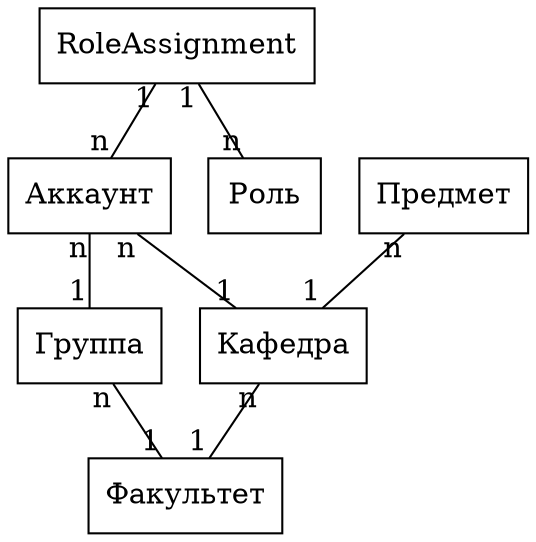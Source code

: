 digraph G {
	node [shape="box"];
	edge [arrowhead=none,arrowtail=none];
	{
		edge[headlabel="n",taillabel="1"];
		RoleAssignment->{Аккаунт,Роль};
	}
	{
		edge[headlabel="1",taillabel="n"];
		Аккаунт->{Группа,Кафедра}->Факультет;
		Предмет->Кафедра;
	}
}
